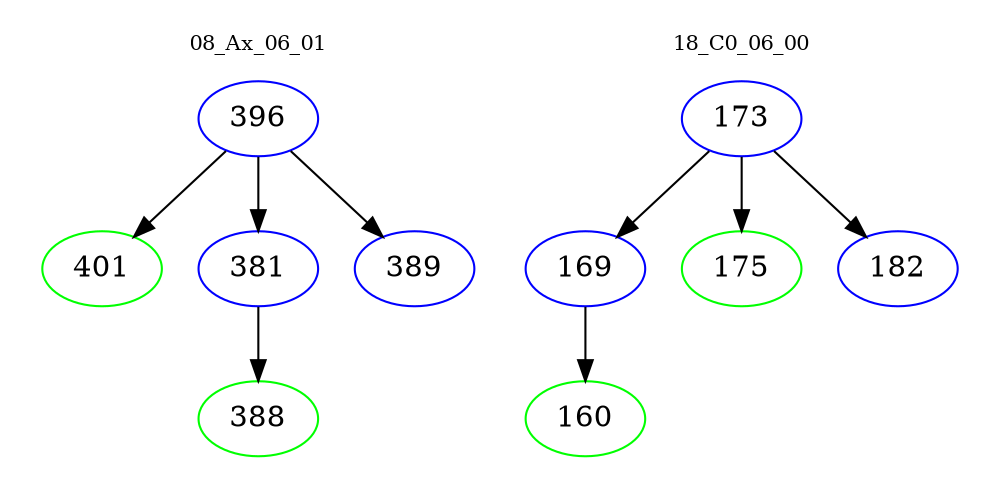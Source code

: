 digraph{
subgraph cluster_0 {
color = white
label = "08_Ax_06_01";
fontsize=10;
T0_396 [label="396", color="blue"]
T0_396 -> T0_401 [color="black"]
T0_401 [label="401", color="green"]
T0_396 -> T0_381 [color="black"]
T0_381 [label="381", color="blue"]
T0_381 -> T0_388 [color="black"]
T0_388 [label="388", color="green"]
T0_396 -> T0_389 [color="black"]
T0_389 [label="389", color="blue"]
}
subgraph cluster_1 {
color = white
label = "18_C0_06_00";
fontsize=10;
T1_173 [label="173", color="blue"]
T1_173 -> T1_169 [color="black"]
T1_169 [label="169", color="blue"]
T1_169 -> T1_160 [color="black"]
T1_160 [label="160", color="green"]
T1_173 -> T1_175 [color="black"]
T1_175 [label="175", color="green"]
T1_173 -> T1_182 [color="black"]
T1_182 [label="182", color="blue"]
}
}
